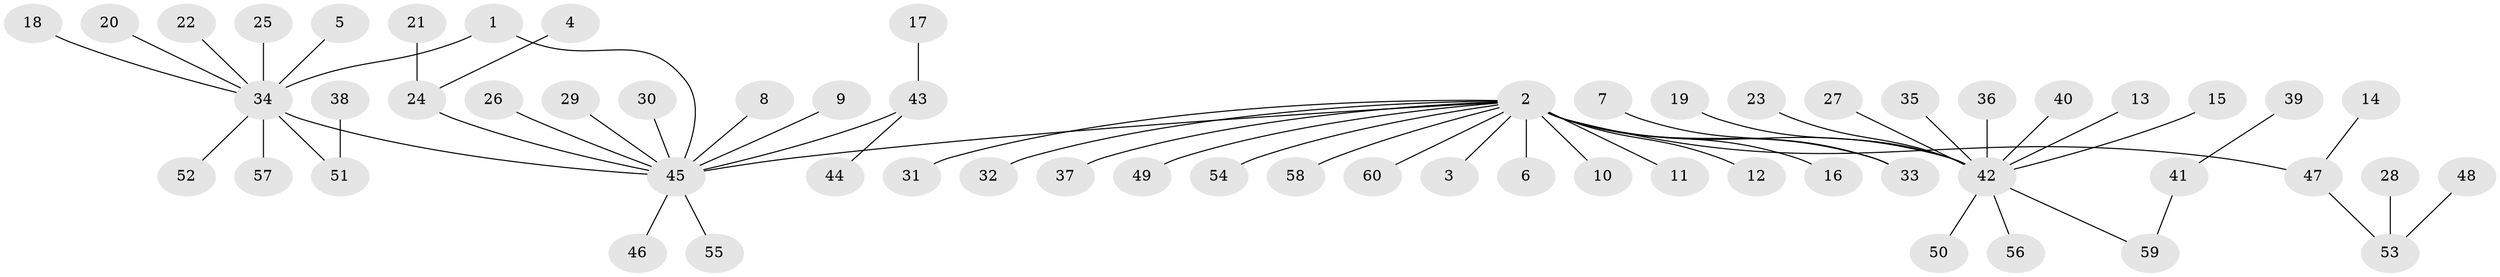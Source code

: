 // original degree distribution, {11: 0.016666666666666666, 12: 0.016666666666666666, 2: 0.175, 4: 0.041666666666666664, 8: 0.016666666666666666, 3: 0.075, 1: 0.625, 5: 0.03333333333333333}
// Generated by graph-tools (version 1.1) at 2025/25/03/09/25 03:25:57]
// undirected, 60 vertices, 60 edges
graph export_dot {
graph [start="1"]
  node [color=gray90,style=filled];
  1;
  2;
  3;
  4;
  5;
  6;
  7;
  8;
  9;
  10;
  11;
  12;
  13;
  14;
  15;
  16;
  17;
  18;
  19;
  20;
  21;
  22;
  23;
  24;
  25;
  26;
  27;
  28;
  29;
  30;
  31;
  32;
  33;
  34;
  35;
  36;
  37;
  38;
  39;
  40;
  41;
  42;
  43;
  44;
  45;
  46;
  47;
  48;
  49;
  50;
  51;
  52;
  53;
  54;
  55;
  56;
  57;
  58;
  59;
  60;
  1 -- 34 [weight=1.0];
  1 -- 45 [weight=1.0];
  2 -- 3 [weight=1.0];
  2 -- 6 [weight=1.0];
  2 -- 10 [weight=1.0];
  2 -- 11 [weight=1.0];
  2 -- 12 [weight=1.0];
  2 -- 16 [weight=1.0];
  2 -- 31 [weight=1.0];
  2 -- 32 [weight=1.0];
  2 -- 33 [weight=2.0];
  2 -- 37 [weight=1.0];
  2 -- 42 [weight=3.0];
  2 -- 45 [weight=1.0];
  2 -- 47 [weight=1.0];
  2 -- 49 [weight=1.0];
  2 -- 54 [weight=1.0];
  2 -- 58 [weight=1.0];
  2 -- 60 [weight=1.0];
  4 -- 24 [weight=1.0];
  5 -- 34 [weight=1.0];
  7 -- 33 [weight=1.0];
  8 -- 45 [weight=1.0];
  9 -- 45 [weight=1.0];
  13 -- 42 [weight=1.0];
  14 -- 47 [weight=1.0];
  15 -- 42 [weight=1.0];
  17 -- 43 [weight=1.0];
  18 -- 34 [weight=1.0];
  19 -- 42 [weight=1.0];
  20 -- 34 [weight=1.0];
  21 -- 24 [weight=1.0];
  22 -- 34 [weight=1.0];
  23 -- 42 [weight=1.0];
  24 -- 45 [weight=1.0];
  25 -- 34 [weight=1.0];
  26 -- 45 [weight=1.0];
  27 -- 42 [weight=1.0];
  28 -- 53 [weight=1.0];
  29 -- 45 [weight=1.0];
  30 -- 45 [weight=1.0];
  34 -- 45 [weight=1.0];
  34 -- 51 [weight=1.0];
  34 -- 52 [weight=1.0];
  34 -- 57 [weight=1.0];
  35 -- 42 [weight=1.0];
  36 -- 42 [weight=1.0];
  38 -- 51 [weight=1.0];
  39 -- 41 [weight=1.0];
  40 -- 42 [weight=1.0];
  41 -- 59 [weight=1.0];
  42 -- 50 [weight=1.0];
  42 -- 56 [weight=1.0];
  42 -- 59 [weight=1.0];
  43 -- 44 [weight=1.0];
  43 -- 45 [weight=1.0];
  45 -- 46 [weight=1.0];
  45 -- 55 [weight=1.0];
  47 -- 53 [weight=1.0];
  48 -- 53 [weight=1.0];
}
